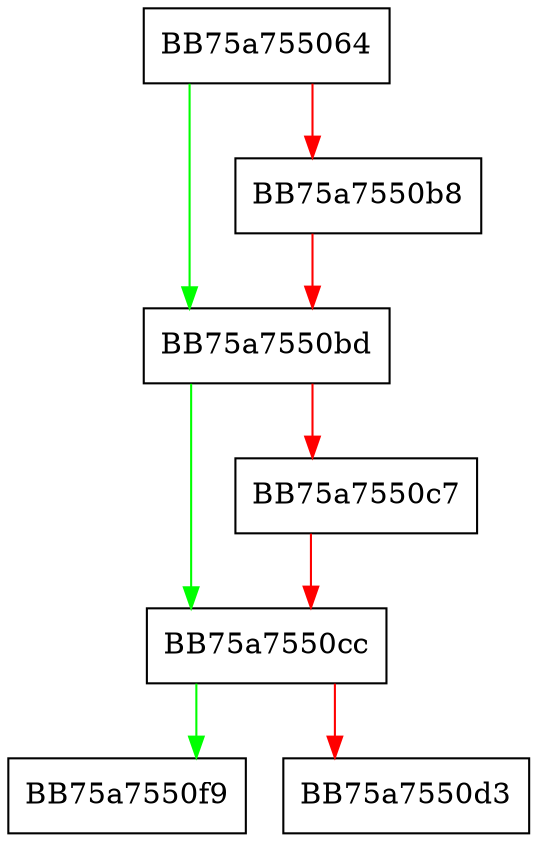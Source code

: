 digraph RpfVersionStringIterator {
  node [shape="box"];
  graph [splines=ortho];
  BB75a755064 -> BB75a7550bd [color="green"];
  BB75a755064 -> BB75a7550b8 [color="red"];
  BB75a7550b8 -> BB75a7550bd [color="red"];
  BB75a7550bd -> BB75a7550cc [color="green"];
  BB75a7550bd -> BB75a7550c7 [color="red"];
  BB75a7550c7 -> BB75a7550cc [color="red"];
  BB75a7550cc -> BB75a7550f9 [color="green"];
  BB75a7550cc -> BB75a7550d3 [color="red"];
}